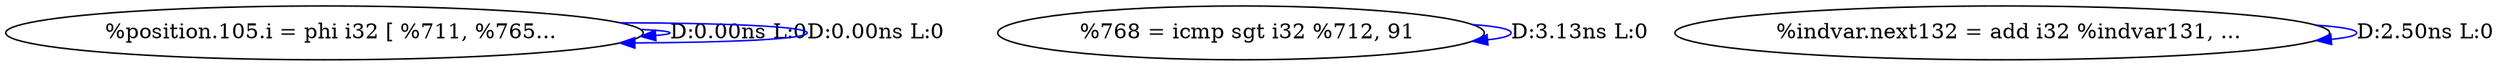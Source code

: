 digraph {
Node0x28a1560[label="  %position.105.i = phi i32 [ %711, %765..."];
Node0x28a1560 -> Node0x28a1560[label="D:0.00ns L:0",color=blue];
Node0x28a1560 -> Node0x28a1560[label="D:0.00ns L:0",color=blue];
Node0x28a1640[label="  %768 = icmp sgt i32 %712, 91"];
Node0x28a1640 -> Node0x28a1640[label="D:3.13ns L:0",color=blue];
Node0x28a1720[label="  %indvar.next132 = add i32 %indvar131, ..."];
Node0x28a1720 -> Node0x28a1720[label="D:2.50ns L:0",color=blue];
}
